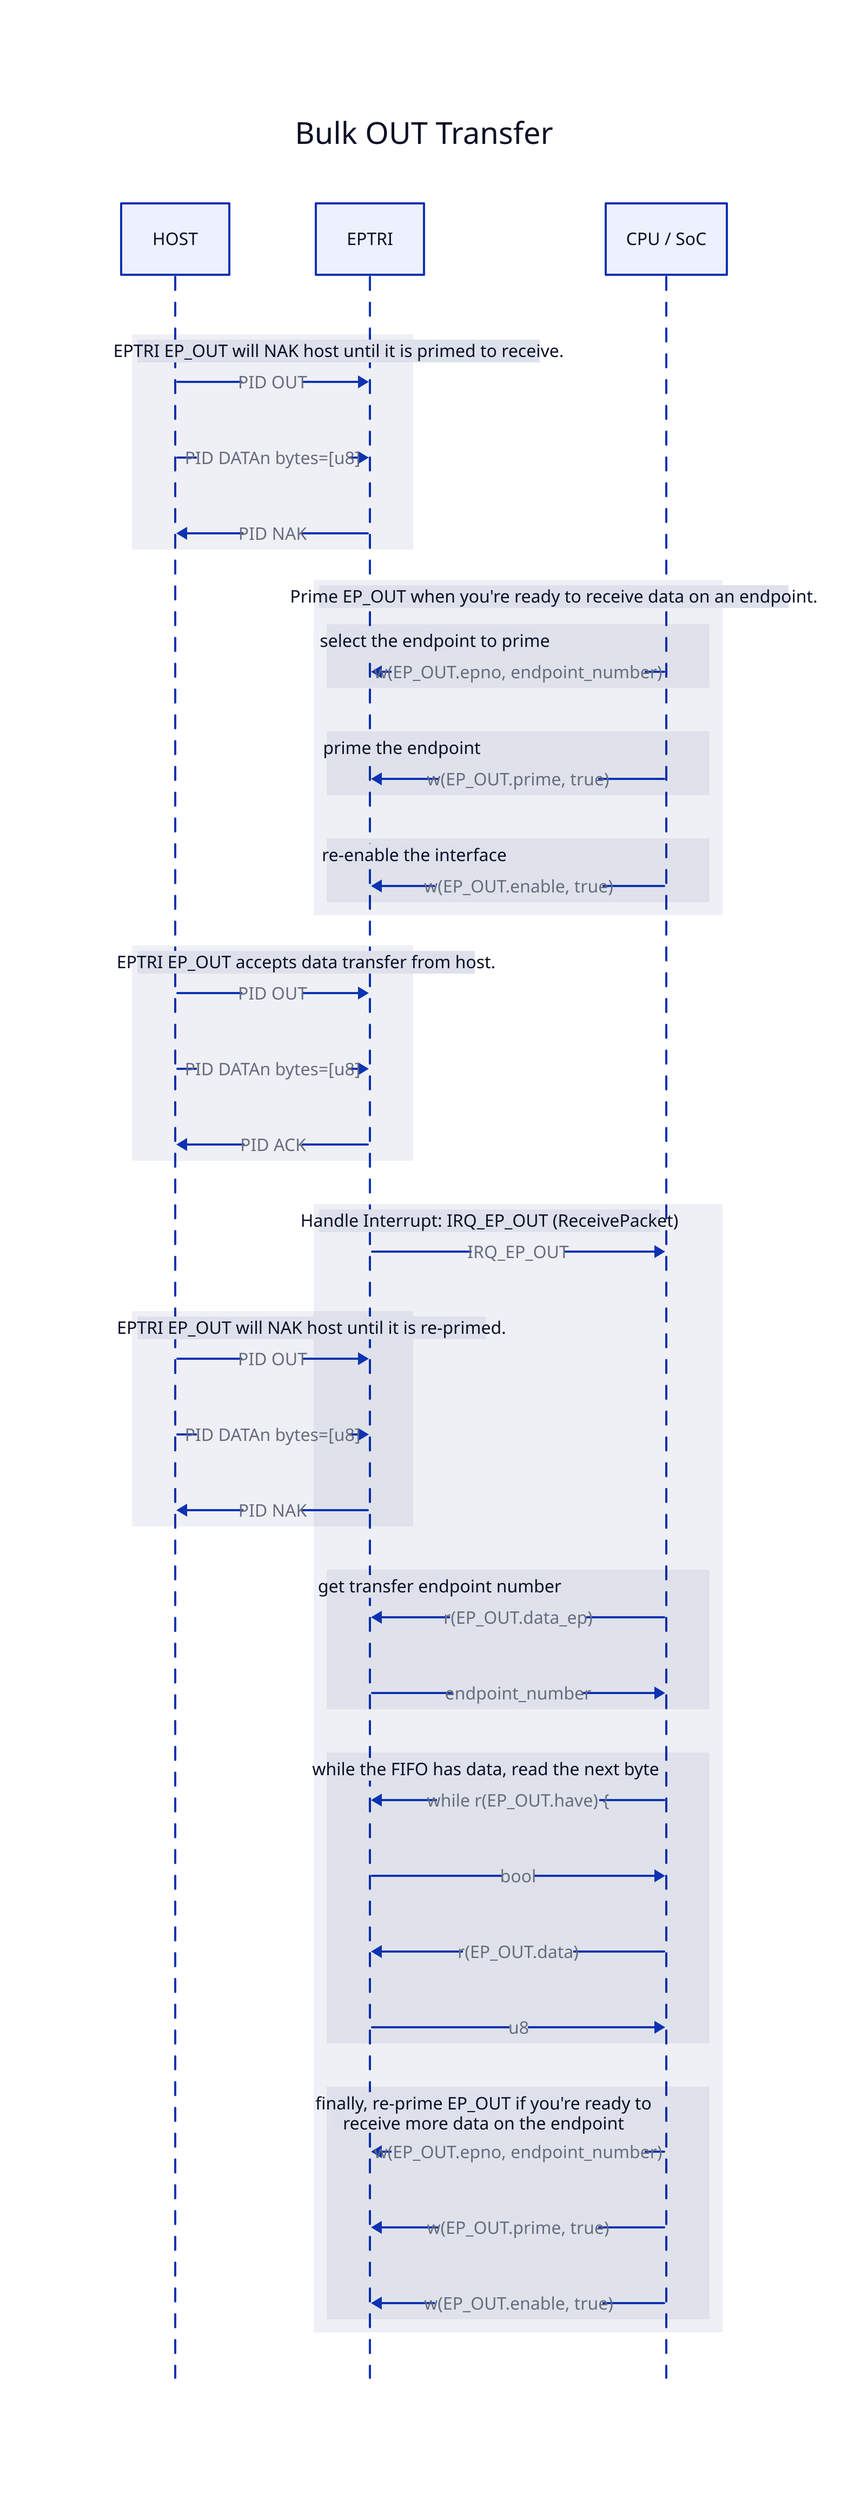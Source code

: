bulk_out_transfer: "Bulk OUT Transfer" {
    shape: sequence_diagram

    host:   "HOST"
    eptri:  "EPTRI"
    cpu:    "CPU / SoC"

    # usb transaction: NAK EP_OUT
    usb1: "EPTRI EP_OUT will NAK host until it is primed to receive." {
        host -> eptri: "PID OUT"
        host -> eptri: "PID DATAn bytes=[u8]"
        host <- eptri: "PID NAK"
    }

    # cpu: prime EP_OUT
    cpu1: "Prime EP_OUT when you're ready to receive data on an endpoint." {
        select: "select the endpoint to prime" {
            cpu -> eptri: "w(EP_OUT.epno, endpoint_number)"
        }
        prime: "prime the endpoint" {
            cpu -> eptri: "w(EP_OUT.prime, true)"
        }
        enable: "re-enable the interface" {
            cpu -> eptri: "w(EP_OUT.enable, true)"
        }
    }

    # usb transaction: OUT data transfer
    usb2: "EPTRI EP_OUT accepts data transfer from host." {
        host -> eptri:  "PID OUT"
        host -> eptri:  "PID DATAn bytes=[u8]"
        host <- eptri:  "PID ACK"
    }

    # trigger interrupt: IRQ_EP_OUT (ReceivePacket)
    irq1: "Trigger Interrupt: IRQ_EP_OUT (ReceivePacket)" {
        eptri -> cpu:   "IRQ_EP_OUT"
    }

    # usb transaction: NAK EP_OUT
    usb3: "EPTRI EP_OUT will NAK host until it is re-primed." {
        host -> eptri: "PID OUT"
        host -> eptri: "PID DATAn bytes=[u8]"
        host <- eptri: "PID NAK"
    }

    # handle interrupt: IRQ_EP_OUT (ReceivePacket)
    irq1: "Handle Interrupt: IRQ_EP_OUT (ReceivePacket)" {
        get_ep: "get transfer endpoint number" {
            cpu -> eptri: "r(EP_OUT.data_ep)"
            cpu <- eptri: "endpoint_number"
        }
        read_fifo: "while the FIFO has data, read the next byte" {
            cpu -> eptri: "while r(EP_OUT.have) {"
            cpu <- eptri: "bool"
            cpu -> eptri: "r(EP_OUT.data)"
            cpu <- eptri: "u8"
        }
        prime: "finally, re-prime EP_OUT if you're ready to\nreceive more data on the endpoint" {
            cpu -> eptri: "w(EP_OUT.epno, endpoint_number)"
            cpu -> eptri: "w(EP_OUT.prime, true)"
            cpu -> eptri: "w(EP_OUT.enable, true)"
        }
    }
}
